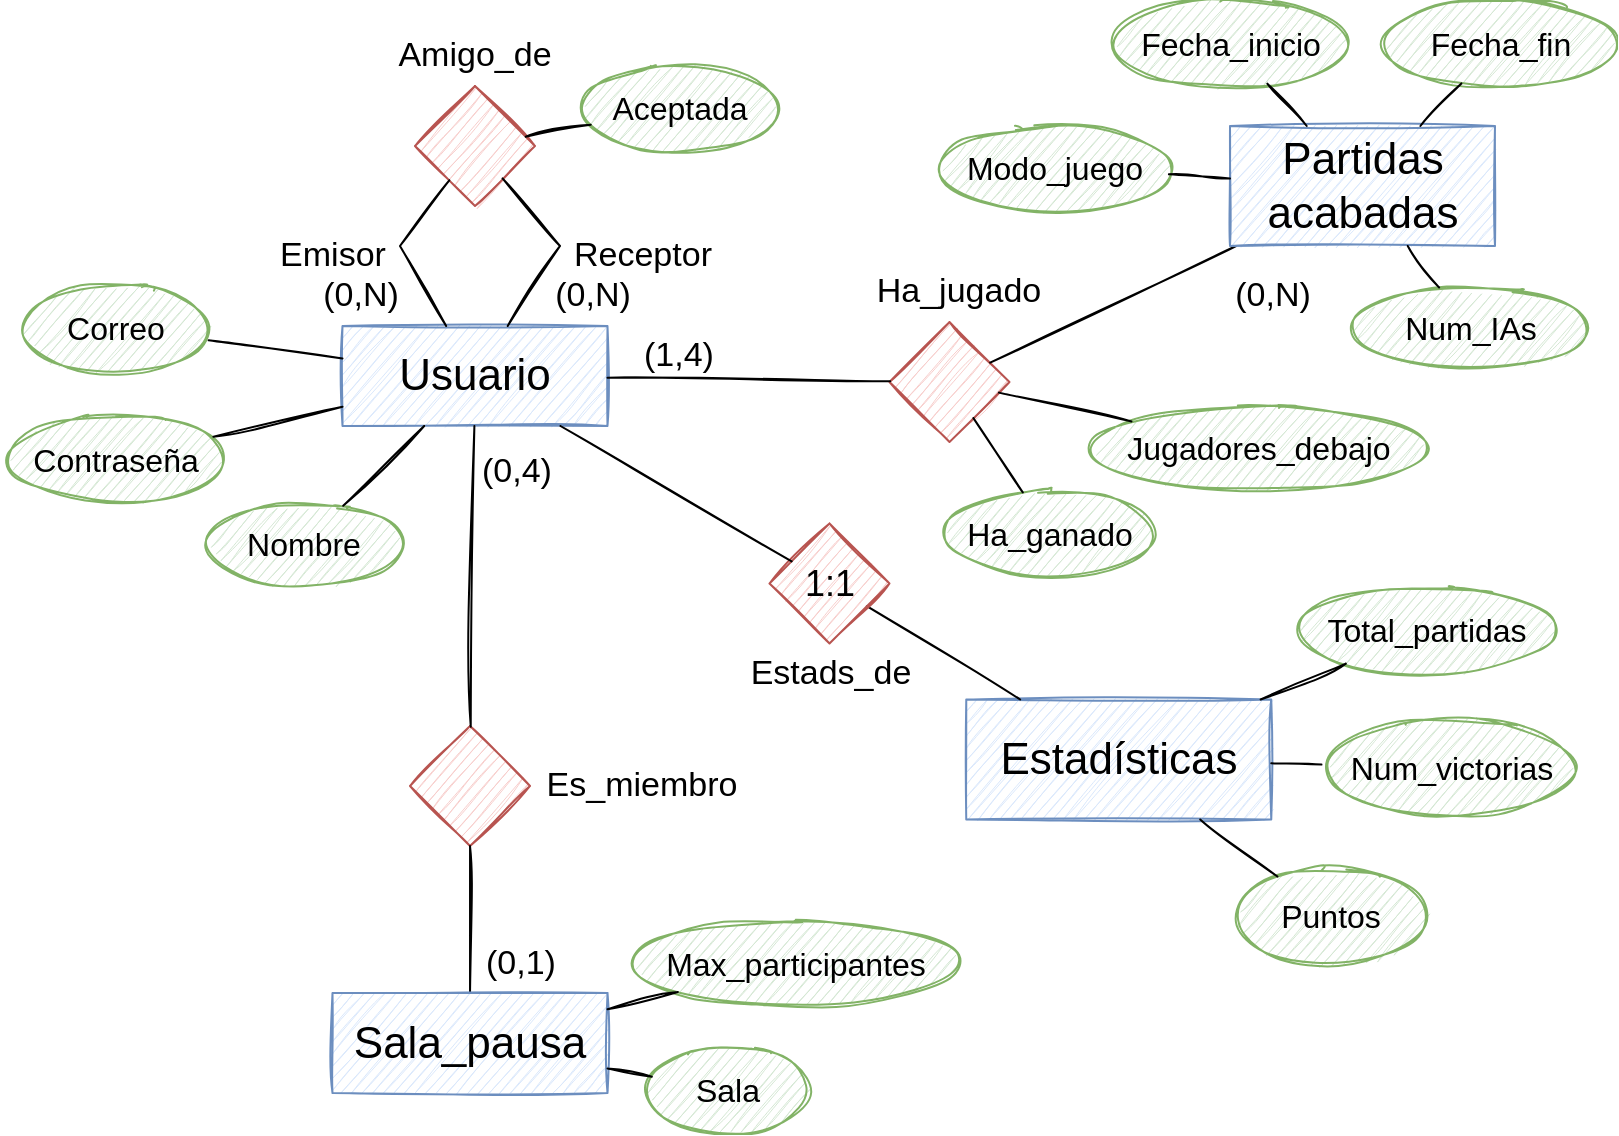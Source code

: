 <mxfile version="16.5.1" type="device" pages="3"><diagram id="R2lEEEUBdFMjLlhIrx00" name="Esquema E/R"><mxGraphModel dx="2802" dy="1965" grid="1" gridSize="10" guides="1" tooltips="1" connect="1" arrows="1" fold="1" page="1" pageScale="1" pageWidth="850" pageHeight="1100" background="none" math="0" shadow="0" extFonts="Permanent Marker^https://fonts.googleapis.com/css?family=Permanent+Marker"><root><mxCell id="0"/><mxCell id="1" parent="0"/><mxCell id="PcrX79Uv9mxXDJFibq5j-2" value="Usuario" style="whiteSpace=wrap;html=1;fontSize=22;fillColor=#dae8fc;strokeColor=#6c8ebf;sketch=1;" parent="1" vertex="1"><mxGeometry x="-1378.75" y="-780" width="132.5" height="50" as="geometry"/></mxCell><mxCell id="PcrX79Uv9mxXDJFibq5j-13" value="Contraseña" style="ellipse;whiteSpace=wrap;html=1;shadow=0;glass=0;fontSize=16;fillColor=#d5e8d4;strokeColor=#82b366;sketch=1;" parent="1" vertex="1"><mxGeometry x="-1548.75" y="-735" width="113.75" height="43" as="geometry"/></mxCell><mxCell id="PcrX79Uv9mxXDJFibq5j-15" style="rounded=0;orthogonalLoop=1;jettySize=auto;html=1;endArrow=none;endFill=0;sketch=1;" parent="1" source="PcrX79Uv9mxXDJFibq5j-13" target="PcrX79Uv9mxXDJFibq5j-2" edge="1"><mxGeometry relative="1" as="geometry"><mxPoint x="-1247.83" y="-732.645" as="sourcePoint"/><mxPoint x="-1295.87" y="-716.062" as="targetPoint"/></mxGeometry></mxCell><mxCell id="PcrX79Uv9mxXDJFibq5j-18" value="" style="rhombus;whiteSpace=wrap;html=1;fontSize=18;fillColor=#f8cecc;strokeColor=#b85450;sketch=1;" parent="1" vertex="1"><mxGeometry x="-1344.99" y="-580" width="60" height="60" as="geometry"/></mxCell><mxCell id="PcrX79Uv9mxXDJFibq5j-19" value="" style="rounded=0;orthogonalLoop=1;jettySize=auto;html=1;endArrow=none;endFill=0;sketch=1;" parent="1" source="PcrX79Uv9mxXDJFibq5j-18" target="PcrX79Uv9mxXDJFibq5j-2" edge="1"><mxGeometry relative="1" as="geometry"><mxPoint x="-1526.885" y="-773.255" as="sourcePoint"/><mxPoint x="-1586.002" y="-941.07" as="targetPoint"/></mxGeometry></mxCell><mxCell id="PcrX79Uv9mxXDJFibq5j-20" value="" style="rounded=0;orthogonalLoop=1;jettySize=auto;html=1;endArrow=none;endFill=0;sketch=1;startArrow=none;startFill=0;startSize=10;endSize=13;" parent="1" source="PcrX79Uv9mxXDJFibq5j-18" target="G5YmVYQxCGlcLifEDG54-26" edge="1"><mxGeometry relative="1" as="geometry"><mxPoint x="-1314.999" y="-500.001" as="sourcePoint"/><mxPoint x="-1323.674" y="-340" as="targetPoint"/></mxGeometry></mxCell><mxCell id="PcrX79Uv9mxXDJFibq5j-21" value="Es_miembro" style="text;html=1;strokeColor=none;fillColor=none;align=center;verticalAlign=middle;whiteSpace=wrap;rounded=0;fontSize=17;" parent="1" vertex="1"><mxGeometry x="-1268.75" y="-565" width="80" height="30" as="geometry"/></mxCell><mxCell id="PcrX79Uv9mxXDJFibq5j-22" value="Correo" style="ellipse;whiteSpace=wrap;html=1;shadow=0;glass=0;fontSize=16;fillColor=#d5e8d4;strokeColor=#82b366;sketch=1;" parent="1" vertex="1"><mxGeometry x="-1540" y="-800" width="96.25" height="42.5" as="geometry"/></mxCell><mxCell id="PcrX79Uv9mxXDJFibq5j-23" style="rounded=0;orthogonalLoop=1;jettySize=auto;html=1;endArrow=none;endFill=0;sketch=1;" parent="1" source="PcrX79Uv9mxXDJFibq5j-22" target="PcrX79Uv9mxXDJFibq5j-2" edge="1"><mxGeometry relative="1" as="geometry"><mxPoint x="-1250.915" y="-791.151" as="sourcePoint"/><mxPoint x="-1276.518" y="-767.5" as="targetPoint"/></mxGeometry></mxCell><mxCell id="PcrX79Uv9mxXDJFibq5j-29" value="" style="rhombus;whiteSpace=wrap;html=1;fontSize=18;fillColor=#f8cecc;strokeColor=#b85450;sketch=1;" parent="1" vertex="1"><mxGeometry x="-1105.25" y="-782" width="60" height="60" as="geometry"/></mxCell><mxCell id="PcrX79Uv9mxXDJFibq5j-30" value="Ha_jugado" style="text;html=1;strokeColor=none;fillColor=none;align=center;verticalAlign=middle;whiteSpace=wrap;rounded=0;fontSize=17;" parent="1" vertex="1"><mxGeometry x="-1112.5" y="-812" width="82.5" height="30" as="geometry"/></mxCell><mxCell id="PcrX79Uv9mxXDJFibq5j-31" value="" style="rounded=0;orthogonalLoop=1;jettySize=auto;html=1;endArrow=none;endFill=0;sketch=1;" parent="1" source="PcrX79Uv9mxXDJFibq5j-29" target="PcrX79Uv9mxXDJFibq5j-2" edge="1"><mxGeometry relative="1" as="geometry"><mxPoint x="-1302.75" y="-623.5" as="sourcePoint"/><mxPoint x="-1303.54" y="-717.5" as="targetPoint"/></mxGeometry></mxCell><mxCell id="PcrX79Uv9mxXDJFibq5j-32" value="" style="rounded=0;orthogonalLoop=1;jettySize=auto;html=1;endArrow=none;endFill=0;sketch=1;startArrow=none;startFill=0;strokeWidth=1;targetPerimeterSpacing=0;sourcePerimeterSpacing=0;endSize=6;startSize=10;" parent="1" source="G5YmVYQxCGlcLifEDG54-3" target="PcrX79Uv9mxXDJFibq5j-29" edge="1"><mxGeometry relative="1" as="geometry"><mxPoint x="-1108.581" y="-713.169" as="sourcePoint"/><mxPoint x="-1237.5" y="-732.544" as="targetPoint"/></mxGeometry></mxCell><mxCell id="G5YmVYQxCGlcLifEDG54-1" value="Nombre" style="ellipse;whiteSpace=wrap;html=1;shadow=0;glass=0;fontSize=16;fillColor=#d5e8d4;strokeColor=#82b366;sketch=1;" parent="1" vertex="1"><mxGeometry x="-1446.25" y="-692" width="96.25" height="42.5" as="geometry"/></mxCell><mxCell id="G5YmVYQxCGlcLifEDG54-2" style="rounded=0;orthogonalLoop=1;jettySize=auto;html=1;endArrow=none;endFill=0;sketch=1;" parent="1" source="G5YmVYQxCGlcLifEDG54-1" target="PcrX79Uv9mxXDJFibq5j-2" edge="1"><mxGeometry relative="1" as="geometry"><mxPoint x="-1325.341" y="-817.697" as="sourcePoint"/><mxPoint x="-1310.333" y="-770" as="targetPoint"/></mxGeometry></mxCell><mxCell id="G5YmVYQxCGlcLifEDG54-3" value="Partidas acabadas" style="whiteSpace=wrap;html=1;fontSize=22;fillColor=#dae8fc;strokeColor=#6c8ebf;sketch=1;" parent="1" vertex="1"><mxGeometry x="-935" y="-880" width="132.5" height="60" as="geometry"/></mxCell><mxCell id="G5YmVYQxCGlcLifEDG54-4" value="" style="rhombus;whiteSpace=wrap;html=1;fontSize=18;fillColor=#f8cecc;strokeColor=#b85450;sketch=1;" parent="1" vertex="1"><mxGeometry x="-1342.5" y="-900" width="60" height="60" as="geometry"/></mxCell><mxCell id="G5YmVYQxCGlcLifEDG54-5" style="rounded=0;orthogonalLoop=1;jettySize=auto;html=1;endArrow=none;endFill=0;sketch=1;" parent="1" source="G5YmVYQxCGlcLifEDG54-4" target="PcrX79Uv9mxXDJFibq5j-2" edge="1"><mxGeometry relative="1" as="geometry"><mxPoint x="-1414.855" y="-792.595" as="sourcePoint"/><mxPoint x="-1361.801" y="-770" as="targetPoint"/><Array as="points"><mxPoint x="-1350" y="-820"/></Array></mxGeometry></mxCell><mxCell id="G5YmVYQxCGlcLifEDG54-6" style="rounded=0;orthogonalLoop=1;jettySize=auto;html=1;endArrow=none;endFill=0;sketch=1;" parent="1" source="G5YmVYQxCGlcLifEDG54-4" target="PcrX79Uv9mxXDJFibq5j-2" edge="1"><mxGeometry relative="1" as="geometry"><mxPoint x="-1314.038" y="-841.538" as="sourcePoint"/><mxPoint x="-1319.545" y="-770" as="targetPoint"/><Array as="points"><mxPoint x="-1270" y="-820"/></Array></mxGeometry></mxCell><mxCell id="G5YmVYQxCGlcLifEDG54-7" value="Amigo_de" style="text;html=1;strokeColor=none;fillColor=none;align=center;verticalAlign=middle;whiteSpace=wrap;rounded=0;fontSize=17;" parent="1" vertex="1"><mxGeometry x="-1353.12" y="-930" width="81.25" height="30" as="geometry"/></mxCell><mxCell id="G5YmVYQxCGlcLifEDG54-8" value="Aceptada" style="ellipse;whiteSpace=wrap;html=1;shadow=0;glass=0;fontSize=16;fillColor=#d5e8d4;strokeColor=#82b366;sketch=1;" parent="1" vertex="1"><mxGeometry x="-1258.25" y="-910" width="96.25" height="42.5" as="geometry"/></mxCell><mxCell id="G5YmVYQxCGlcLifEDG54-11" style="rounded=0;orthogonalLoop=1;jettySize=auto;html=1;endArrow=none;endFill=0;sketch=1;" parent="1" source="G5YmVYQxCGlcLifEDG54-8" target="G5YmVYQxCGlcLifEDG54-4" edge="1"><mxGeometry relative="1" as="geometry"><mxPoint x="-1415.019" y="-792.539" as="sourcePoint"/><mxPoint x="-1361.801" y="-770" as="targetPoint"/></mxGeometry></mxCell><mxCell id="G5YmVYQxCGlcLifEDG54-12" value="(0,N)" style="text;html=1;strokeColor=none;fillColor=none;align=center;verticalAlign=middle;whiteSpace=wrap;rounded=0;fontSize=17;" parent="1" vertex="1"><mxGeometry x="-1410" y="-810" width="81.25" height="30" as="geometry"/></mxCell><mxCell id="G5YmVYQxCGlcLifEDG54-13" value="(0,N)" style="text;html=1;strokeColor=none;fillColor=none;align=center;verticalAlign=middle;whiteSpace=wrap;rounded=0;fontSize=17;" parent="1" vertex="1"><mxGeometry x="-1293.75" y="-810" width="81.25" height="30" as="geometry"/></mxCell><mxCell id="G5YmVYQxCGlcLifEDG54-14" value="Receptor" style="text;html=1;strokeColor=none;fillColor=none;align=center;verticalAlign=middle;whiteSpace=wrap;rounded=0;fontSize=17;" parent="1" vertex="1"><mxGeometry x="-1268.75" y="-830" width="81.25" height="30" as="geometry"/></mxCell><mxCell id="G5YmVYQxCGlcLifEDG54-15" value="Emisor" style="text;html=1;strokeColor=none;fillColor=none;align=center;verticalAlign=middle;whiteSpace=wrap;rounded=0;fontSize=17;" parent="1" vertex="1"><mxGeometry x="-1423.75" y="-830" width="81.25" height="30" as="geometry"/></mxCell><mxCell id="G5YmVYQxCGlcLifEDG54-16" value="Fecha_inicio" style="ellipse;whiteSpace=wrap;html=1;shadow=0;glass=0;fontSize=16;fillColor=#d5e8d4;strokeColor=#82b366;sketch=1;" parent="1" vertex="1"><mxGeometry x="-992.5" y="-942.5" width="115" height="42.5" as="geometry"/></mxCell><mxCell id="G5YmVYQxCGlcLifEDG54-17" value="Fecha_fin" style="ellipse;whiteSpace=wrap;html=1;shadow=0;glass=0;fontSize=16;fillColor=#d5e8d4;strokeColor=#82b366;sketch=1;" parent="1" vertex="1"><mxGeometry x="-857.5" y="-942.5" width="115" height="42.5" as="geometry"/></mxCell><mxCell id="G5YmVYQxCGlcLifEDG54-18" style="rounded=0;orthogonalLoop=1;jettySize=auto;html=1;endArrow=none;endFill=0;sketch=1;" parent="1" source="G5YmVYQxCGlcLifEDG54-3" target="G5YmVYQxCGlcLifEDG54-16" edge="1"><mxGeometry relative="1" as="geometry"><mxPoint x="-1436.249" y="-702.607" as="sourcePoint"/><mxPoint x="-1368.75" y="-724.109" as="targetPoint"/></mxGeometry></mxCell><mxCell id="G5YmVYQxCGlcLifEDG54-19" style="rounded=0;orthogonalLoop=1;jettySize=auto;html=1;endArrow=none;endFill=0;sketch=1;" parent="1" source="G5YmVYQxCGlcLifEDG54-3" target="G5YmVYQxCGlcLifEDG54-17" edge="1"><mxGeometry relative="1" as="geometry"><mxPoint x="-886.65" y="-870.0" as="sourcePoint"/><mxPoint x="-906.321" y="-891.152" as="targetPoint"/></mxGeometry></mxCell><mxCell id="G5YmVYQxCGlcLifEDG54-20" value="(1,4)" style="text;html=1;strokeColor=none;fillColor=none;align=center;verticalAlign=middle;whiteSpace=wrap;rounded=0;fontSize=17;" parent="1" vertex="1"><mxGeometry x="-1250.75" y="-780" width="81.25" height="30" as="geometry"/></mxCell><mxCell id="G5YmVYQxCGlcLifEDG54-21" value="(0,N)" style="text;html=1;strokeColor=none;fillColor=none;align=center;verticalAlign=middle;whiteSpace=wrap;rounded=0;fontSize=17;" parent="1" vertex="1"><mxGeometry x="-953.75" y="-810" width="81.25" height="30" as="geometry"/></mxCell><mxCell id="G5YmVYQxCGlcLifEDG54-22" value="Num_IAs" style="ellipse;whiteSpace=wrap;html=1;shadow=0;glass=0;fontSize=16;fillColor=#d5e8d4;strokeColor=#82b366;sketch=1;" parent="1" vertex="1"><mxGeometry x="-872.5" y="-800" width="115" height="42.5" as="geometry"/></mxCell><mxCell id="G5YmVYQxCGlcLifEDG54-23" style="rounded=0;orthogonalLoop=1;jettySize=auto;html=1;endArrow=none;endFill=0;sketch=1;" parent="1" source="G5YmVYQxCGlcLifEDG54-3" target="G5YmVYQxCGlcLifEDG54-22" edge="1"><mxGeometry relative="1" as="geometry"><mxPoint x="-829.8" y="-870.0" as="sourcePoint"/><mxPoint x="-809.31" y="-891.234" as="targetPoint"/></mxGeometry></mxCell><mxCell id="G5YmVYQxCGlcLifEDG54-24" value="Jugadores_debajo" style="ellipse;whiteSpace=wrap;html=1;shadow=0;glass=0;fontSize=16;fillColor=#d5e8d4;strokeColor=#82b366;sketch=1;" parent="1" vertex="1"><mxGeometry x="-1003.12" y="-740" width="165" height="42.5" as="geometry"/></mxCell><mxCell id="G5YmVYQxCGlcLifEDG54-25" value="" style="rounded=0;orthogonalLoop=1;jettySize=auto;html=1;endArrow=none;endFill=0;sketch=1;" parent="1" source="G5YmVYQxCGlcLifEDG54-24" target="PcrX79Uv9mxXDJFibq5j-29" edge="1"><mxGeometry relative="1" as="geometry"><mxPoint x="-1302.5" y="-596" as="sourcePoint"/><mxPoint x="-1302.5" y="-720" as="targetPoint"/></mxGeometry></mxCell><mxCell id="G5YmVYQxCGlcLifEDG54-26" value="Sala_pausa" style="whiteSpace=wrap;html=1;fontSize=22;fillColor=#dae8fc;strokeColor=#6c8ebf;sketch=1;" parent="1" vertex="1"><mxGeometry x="-1383.75" y="-446.5" width="137.51" height="50" as="geometry"/></mxCell><mxCell id="G5YmVYQxCGlcLifEDG54-28" value="Modo_juego" style="ellipse;whiteSpace=wrap;html=1;shadow=0;glass=0;fontSize=16;fillColor=#d5e8d4;strokeColor=#82b366;sketch=1;" parent="1" vertex="1"><mxGeometry x="-1080" y="-880" width="115" height="42.5" as="geometry"/></mxCell><mxCell id="G5YmVYQxCGlcLifEDG54-29" style="rounded=0;orthogonalLoop=1;jettySize=auto;html=1;endArrow=none;endFill=0;sketch=1;" parent="1" source="G5YmVYQxCGlcLifEDG54-28" target="G5YmVYQxCGlcLifEDG54-3" edge="1"><mxGeometry relative="1" as="geometry"><mxPoint x="-836.101" y="-810.0" as="sourcePoint"/><mxPoint x="-820.414" y="-789.222" as="targetPoint"/></mxGeometry></mxCell><mxCell id="G5YmVYQxCGlcLifEDG54-30" value="Max_participantes" style="ellipse;whiteSpace=wrap;html=1;shadow=0;glass=0;fontSize=16;fillColor=#d5e8d4;strokeColor=#82b366;sketch=1;" parent="1" vertex="1"><mxGeometry x="-1232.5" y="-482.75" width="160" height="42.5" as="geometry"/></mxCell><mxCell id="G5YmVYQxCGlcLifEDG54-31" value="" style="rounded=0;orthogonalLoop=1;jettySize=auto;html=1;endArrow=none;endFill=0;sketch=1;" parent="1" source="G5YmVYQxCGlcLifEDG54-26" target="G5YmVYQxCGlcLifEDG54-30" edge="1"><mxGeometry relative="1" as="geometry"><mxPoint x="-1305" y="-535" as="sourcePoint"/><mxPoint x="-1305" y="-659" as="targetPoint"/></mxGeometry></mxCell><mxCell id="G5YmVYQxCGlcLifEDG54-32" value="Sala" style="ellipse;whiteSpace=wrap;html=1;shadow=0;glass=0;fontSize=16;fillColor=#d5e8d4;strokeColor=#82b366;sketch=1;" parent="1" vertex="1"><mxGeometry x="-1226.25" y="-419" width="80" height="42.5" as="geometry"/></mxCell><mxCell id="G5YmVYQxCGlcLifEDG54-33" value="" style="rounded=0;orthogonalLoop=1;jettySize=auto;html=1;endArrow=none;endFill=0;sketch=1;" parent="1" source="G5YmVYQxCGlcLifEDG54-26" target="G5YmVYQxCGlcLifEDG54-32" edge="1"><mxGeometry relative="1" as="geometry"><mxPoint x="-1254.99" y="-426.356" as="sourcePoint"/><mxPoint x="-1188.174" y="-442.868" as="targetPoint"/></mxGeometry></mxCell><mxCell id="G5YmVYQxCGlcLifEDG54-34" value="(0,4)" style="text;html=1;strokeColor=none;fillColor=none;align=center;verticalAlign=middle;whiteSpace=wrap;rounded=0;fontSize=17;" parent="1" vertex="1"><mxGeometry x="-1332" y="-722" width="81.25" height="30" as="geometry"/></mxCell><mxCell id="G5YmVYQxCGlcLifEDG54-35" value="(0,1)" style="text;html=1;strokeColor=none;fillColor=none;align=center;verticalAlign=middle;whiteSpace=wrap;rounded=0;fontSize=17;" parent="1" vertex="1"><mxGeometry x="-1330" y="-476.5" width="81.25" height="30" as="geometry"/></mxCell><mxCell id="it0OEHKt9xDuze8iecUR-1" value="Estadísticas" style="whiteSpace=wrap;html=1;fontSize=22;fillColor=#dae8fc;strokeColor=#6c8ebf;sketch=1;" parent="1" vertex="1"><mxGeometry x="-1066.87" y="-593.25" width="152.5" height="60" as="geometry"/></mxCell><mxCell id="it0OEHKt9xDuze8iecUR-4" value="Total_partidas" style="ellipse;whiteSpace=wrap;html=1;shadow=0;glass=0;fontSize=16;fillColor=#d5e8d4;strokeColor=#82b366;sketch=1;" parent="1" vertex="1"><mxGeometry x="-904.37" y="-649.5" width="135" height="42.5" as="geometry"/></mxCell><mxCell id="it0OEHKt9xDuze8iecUR-7" value="" style="rounded=0;orthogonalLoop=1;jettySize=auto;html=1;endArrow=none;endFill=0;sketch=1;" parent="1" source="it0OEHKt9xDuze8iecUR-4" target="it0OEHKt9xDuze8iecUR-1" edge="1"><mxGeometry relative="1" as="geometry"><mxPoint x="-1055.495" y="-690.625" as="sourcePoint"/><mxPoint x="-1196.87" y="-692.412" as="targetPoint"/></mxGeometry></mxCell><mxCell id="it0OEHKt9xDuze8iecUR-8" value="Num_victorias" style="ellipse;whiteSpace=wrap;html=1;shadow=0;glass=0;fontSize=16;fillColor=#d5e8d4;strokeColor=#82b366;sketch=1;" parent="1" vertex="1"><mxGeometry x="-889.37" y="-584.75" width="130" height="51" as="geometry"/></mxCell><mxCell id="it0OEHKt9xDuze8iecUR-9" value="" style="rounded=0;orthogonalLoop=1;jettySize=auto;html=1;endArrow=none;endFill=0;sketch=1;" parent="1" source="it0OEHKt9xDuze8iecUR-8" target="it0OEHKt9xDuze8iecUR-1" edge="1"><mxGeometry relative="1" as="geometry"><mxPoint x="-867.56" y="-584.437" as="sourcePoint"/><mxPoint x="-904.37" y="-575.89" as="targetPoint"/></mxGeometry></mxCell><mxCell id="it0OEHKt9xDuze8iecUR-10" value="Puntos" style="ellipse;whiteSpace=wrap;html=1;shadow=0;glass=0;fontSize=16;fillColor=#d5e8d4;strokeColor=#82b366;sketch=1;" parent="1" vertex="1"><mxGeometry x="-930.62" y="-509.25" width="92.5" height="48.5" as="geometry"/></mxCell><mxCell id="it0OEHKt9xDuze8iecUR-11" value="" style="rounded=0;orthogonalLoop=1;jettySize=auto;html=1;endArrow=none;endFill=0;sketch=1;" parent="1" source="it0OEHKt9xDuze8iecUR-10" target="it0OEHKt9xDuze8iecUR-1" edge="1"><mxGeometry relative="1" as="geometry"><mxPoint x="-867.56" y="-584.437" as="sourcePoint"/><mxPoint x="-904.37" y="-575.89" as="targetPoint"/></mxGeometry></mxCell><mxCell id="it0OEHKt9xDuze8iecUR-12" value="" style="rounded=0;orthogonalLoop=1;jettySize=auto;html=1;endArrow=none;endFill=0;sketch=1;" parent="1" source="it0OEHKt9xDuze8iecUR-1" target="it0OEHKt9xDuze8iecUR-13" edge="1"><mxGeometry relative="1" as="geometry"><mxPoint x="-1094.875" y="-742.375" as="sourcePoint"/><mxPoint x="-1110" y="-680" as="targetPoint"/></mxGeometry></mxCell><mxCell id="it0OEHKt9xDuze8iecUR-13" value="1:1" style="rhombus;whiteSpace=wrap;html=1;fontSize=18;fillColor=#f8cecc;strokeColor=#b85450;sketch=1;" parent="1" vertex="1"><mxGeometry x="-1165.25" y="-681.25" width="60" height="60" as="geometry"/></mxCell><mxCell id="it0OEHKt9xDuze8iecUR-14" value="" style="rounded=0;orthogonalLoop=1;jettySize=auto;html=1;endArrow=none;endFill=0;sketch=1;" parent="1" source="it0OEHKt9xDuze8iecUR-13" target="PcrX79Uv9mxXDJFibq5j-2" edge="1"><mxGeometry relative="1" as="geometry"><mxPoint x="-1025" y="-619.516" as="sourcePoint"/><mxPoint x="-1082.122" y="-641.628" as="targetPoint"/></mxGeometry></mxCell><mxCell id="it0OEHKt9xDuze8iecUR-15" value="Estads_de" style="text;html=1;strokeColor=none;fillColor=none;align=center;verticalAlign=middle;whiteSpace=wrap;rounded=0;fontSize=17;" parent="1" vertex="1"><mxGeometry x="-1176.5" y="-621.25" width="82.5" height="30" as="geometry"/></mxCell><mxCell id="YQPlUjfz-SxZimcWfyGC-1" value="Ha_ganado" style="ellipse;whiteSpace=wrap;html=1;shadow=0;glass=0;fontSize=16;fillColor=#d5e8d4;strokeColor=#82b366;sketch=1;" parent="1" vertex="1"><mxGeometry x="-1080" y="-697.5" width="110" height="42.5" as="geometry"/></mxCell><mxCell id="YQPlUjfz-SxZimcWfyGC-2" value="" style="rounded=0;orthogonalLoop=1;jettySize=auto;html=1;endArrow=none;endFill=0;sketch=1;" parent="1" source="YQPlUjfz-SxZimcWfyGC-1" target="PcrX79Uv9mxXDJFibq5j-29" edge="1"><mxGeometry relative="1" as="geometry"><mxPoint x="-1007.163" y="-728.947" as="sourcePoint"/><mxPoint x="-1040.535" y="-736.715" as="targetPoint"/></mxGeometry></mxCell></root></mxGraphModel></diagram><diagram id="3LlRYMJCVoIEvW4PPxuh" name="Modelo relacional"><mxGraphModel dx="2756" dy="865" grid="1" gridSize="10" guides="0" tooltips="1" connect="1" arrows="1" fold="1" page="1" pageScale="1" pageWidth="827" pageHeight="1169" math="0" shadow="0"><root><mxCell id="L-5UH9cY-M5LBF8JB47T-0"/><mxCell id="L-5UH9cY-M5LBF8JB47T-1" parent="L-5UH9cY-M5LBF8JB47T-0"/><mxCell id="6rrD0laVCh6_8e9h2OQB-0" value="usuarios" style="shape=table;startSize=30;container=1;collapsible=1;childLayout=tableLayout;fixedRows=1;rowLines=0;fontStyle=1;align=center;resizeLast=1;fillColor=#dae8fc;strokeColor=#6c8ebf;sketch=1;" parent="L-5UH9cY-M5LBF8JB47T-1" vertex="1"><mxGeometry x="-1540" y="80" width="150" height="240" as="geometry"><mxRectangle x="270" y="120" width="100" height="30" as="alternateBounds"/></mxGeometry></mxCell><mxCell id="6rrD0laVCh6_8e9h2OQB-1" style="edgeStyle=orthogonalEdgeStyle;rounded=0;orthogonalLoop=1;jettySize=auto;html=1;entryX=0;entryY=0.5;entryDx=0;entryDy=0;" parent="6rrD0laVCh6_8e9h2OQB-0" source="6rrD0laVCh6_8e9h2OQB-5" edge="1"><mxGeometry relative="1" as="geometry"><Array as="points"><mxPoint x="-20" y="50"/><mxPoint x="-20" y="195"/></Array></mxGeometry></mxCell><mxCell id="6rrD0laVCh6_8e9h2OQB-2" style="shape=partialRectangle;collapsible=0;dropTarget=0;pointerEvents=0;fillColor=none;top=0;left=0;bottom=1;right=0;points=[[0,0.5],[1,0.5]];portConstraint=eastwest;strokeColor=none;" parent="6rrD0laVCh6_8e9h2OQB-0" vertex="1"><mxGeometry y="30" width="150" height="30" as="geometry"/></mxCell><mxCell id="6rrD0laVCh6_8e9h2OQB-3" value="PK" style="shape=partialRectangle;connectable=0;fillColor=none;top=0;left=0;bottom=0;right=0;fontStyle=1;overflow=hidden;" parent="6rrD0laVCh6_8e9h2OQB-2" vertex="1"><mxGeometry width="40" height="30" as="geometry"><mxRectangle width="40" height="30" as="alternateBounds"/></mxGeometry></mxCell><mxCell id="6rrD0laVCh6_8e9h2OQB-4" value="id" style="shape=partialRectangle;connectable=0;top=0;left=0;bottom=0;right=0;align=left;spacingLeft=6;fontStyle=5;overflow=hidden;fillColor=none;" parent="6rrD0laVCh6_8e9h2OQB-2" vertex="1"><mxGeometry x="40" width="110" height="30" as="geometry"><mxRectangle width="110" height="30" as="alternateBounds"/></mxGeometry></mxCell><mxCell id="6rrD0laVCh6_8e9h2OQB-14" style="shape=partialRectangle;collapsible=0;dropTarget=0;pointerEvents=0;fillColor=none;top=0;left=0;bottom=1;right=0;points=[[0,0.5],[1,0.5]];portConstraint=eastwest;strokeColor=none;" parent="6rrD0laVCh6_8e9h2OQB-0" vertex="1"><mxGeometry y="60" width="150" height="30" as="geometry"/></mxCell><mxCell id="6rrD0laVCh6_8e9h2OQB-15" value="" style="shape=partialRectangle;connectable=0;fillColor=none;top=0;left=0;bottom=0;right=0;fontStyle=0;overflow=hidden;" parent="6rrD0laVCh6_8e9h2OQB-14" vertex="1"><mxGeometry width="40" height="30" as="geometry"><mxRectangle width="40" height="30" as="alternateBounds"/></mxGeometry></mxCell><mxCell id="6rrD0laVCh6_8e9h2OQB-16" value="nombre" style="shape=partialRectangle;connectable=0;fillColor=none;top=0;left=0;bottom=0;right=0;align=left;spacingLeft=6;fontStyle=0;overflow=hidden;" parent="6rrD0laVCh6_8e9h2OQB-14" vertex="1"><mxGeometry x="40" width="110" height="30" as="geometry"><mxRectangle width="110" height="30" as="alternateBounds"/></mxGeometry></mxCell><mxCell id="6rrD0laVCh6_8e9h2OQB-5" value="" style="shape=partialRectangle;collapsible=0;dropTarget=0;pointerEvents=0;fillColor=none;top=0;left=0;bottom=1;right=0;points=[[0,0.5],[1,0.5]];portConstraint=eastwest;strokeColor=none;" parent="6rrD0laVCh6_8e9h2OQB-0" vertex="1"><mxGeometry y="90" width="150" height="30" as="geometry"/></mxCell><mxCell id="6rrD0laVCh6_8e9h2OQB-6" value="" style="shape=partialRectangle;connectable=0;fillColor=none;top=0;left=0;bottom=0;right=0;fontStyle=0;overflow=hidden;" parent="6rrD0laVCh6_8e9h2OQB-5" vertex="1"><mxGeometry width="40" height="30" as="geometry"><mxRectangle width="40" height="30" as="alternateBounds"/></mxGeometry></mxCell><mxCell id="6rrD0laVCh6_8e9h2OQB-7" value="correo" style="shape=partialRectangle;connectable=0;fillColor=none;top=0;left=0;bottom=0;right=0;align=left;spacingLeft=6;fontStyle=0;overflow=hidden;" parent="6rrD0laVCh6_8e9h2OQB-5" vertex="1"><mxGeometry x="40" width="110" height="30" as="geometry"><mxRectangle width="110" height="30" as="alternateBounds"/></mxGeometry></mxCell><mxCell id="6rrD0laVCh6_8e9h2OQB-8" style="shape=partialRectangle;collapsible=0;dropTarget=0;pointerEvents=0;fillColor=none;top=0;left=0;bottom=1;right=0;points=[[0,0.5],[1,0.5]];portConstraint=eastwest;strokeColor=none;" parent="6rrD0laVCh6_8e9h2OQB-0" vertex="1"><mxGeometry y="120" width="150" height="30" as="geometry"/></mxCell><mxCell id="6rrD0laVCh6_8e9h2OQB-9" value="" style="shape=partialRectangle;connectable=0;fillColor=none;top=0;left=0;bottom=0;right=0;fontStyle=0;overflow=hidden;" parent="6rrD0laVCh6_8e9h2OQB-8" vertex="1"><mxGeometry width="40" height="30" as="geometry"><mxRectangle width="40" height="30" as="alternateBounds"/></mxGeometry></mxCell><mxCell id="6rrD0laVCh6_8e9h2OQB-10" value="contrasenna" style="shape=partialRectangle;connectable=0;fillColor=none;top=0;left=0;bottom=0;right=0;align=left;spacingLeft=6;fontStyle=0;overflow=hidden;" parent="6rrD0laVCh6_8e9h2OQB-8" vertex="1"><mxGeometry x="40" width="110" height="30" as="geometry"><mxRectangle width="110" height="30" as="alternateBounds"/></mxGeometry></mxCell><mxCell id="5VEYiaObArWnQpjkFE-m-3" style="shape=partialRectangle;collapsible=0;dropTarget=0;pointerEvents=0;fillColor=none;top=0;left=0;bottom=1;right=0;points=[[0,0.5],[1,0.5]];portConstraint=eastwest;strokeColor=none;" parent="6rrD0laVCh6_8e9h2OQB-0" vertex="1"><mxGeometry y="150" width="150" height="30" as="geometry"/></mxCell><mxCell id="5VEYiaObArWnQpjkFE-m-4" style="shape=partialRectangle;connectable=0;fillColor=none;top=0;left=0;bottom=0;right=0;fontStyle=0;overflow=hidden;" parent="5VEYiaObArWnQpjkFE-m-3" vertex="1"><mxGeometry width="40" height="30" as="geometry"><mxRectangle width="40" height="30" as="alternateBounds"/></mxGeometry></mxCell><mxCell id="5VEYiaObArWnQpjkFE-m-5" value="puntos" style="shape=partialRectangle;connectable=0;fillColor=none;top=0;left=0;bottom=0;right=0;align=left;spacingLeft=6;fontStyle=0;overflow=hidden;" parent="5VEYiaObArWnQpjkFE-m-3" vertex="1"><mxGeometry x="40" width="110" height="30" as="geometry"><mxRectangle width="110" height="30" as="alternateBounds"/></mxGeometry></mxCell><mxCell id="5VEYiaObArWnQpjkFE-m-9" style="shape=partialRectangle;collapsible=0;dropTarget=0;pointerEvents=0;fillColor=none;top=0;left=0;bottom=1;right=0;points=[[0,0.5],[1,0.5]];portConstraint=eastwest;strokeColor=none;" parent="6rrD0laVCh6_8e9h2OQB-0" vertex="1"><mxGeometry y="180" width="150" height="30" as="geometry"/></mxCell><mxCell id="5VEYiaObArWnQpjkFE-m-10" style="shape=partialRectangle;connectable=0;fillColor=none;top=0;left=0;bottom=0;right=0;fontStyle=0;overflow=hidden;" parent="5VEYiaObArWnQpjkFE-m-9" vertex="1"><mxGeometry width="40" height="30" as="geometry"><mxRectangle width="40" height="30" as="alternateBounds"/></mxGeometry></mxCell><mxCell id="5VEYiaObArWnQpjkFE-m-11" value="total_partidas" style="shape=partialRectangle;connectable=0;fillColor=none;top=0;left=0;bottom=0;right=0;align=left;spacingLeft=6;fontStyle=0;overflow=hidden;" parent="5VEYiaObArWnQpjkFE-m-9" vertex="1"><mxGeometry x="40" width="110" height="30" as="geometry"><mxRectangle width="110" height="30" as="alternateBounds"/></mxGeometry></mxCell><mxCell id="5VEYiaObArWnQpjkFE-m-6" style="shape=partialRectangle;collapsible=0;dropTarget=0;pointerEvents=0;fillColor=none;top=0;left=0;bottom=1;right=0;points=[[0,0.5],[1,0.5]];portConstraint=eastwest;strokeColor=none;" parent="6rrD0laVCh6_8e9h2OQB-0" vertex="1"><mxGeometry y="210" width="150" height="30" as="geometry"/></mxCell><mxCell id="5VEYiaObArWnQpjkFE-m-7" style="shape=partialRectangle;connectable=0;fillColor=none;top=0;left=0;bottom=0;right=0;fontStyle=0;overflow=hidden;" parent="5VEYiaObArWnQpjkFE-m-6" vertex="1"><mxGeometry width="40" height="30" as="geometry"><mxRectangle width="40" height="30" as="alternateBounds"/></mxGeometry></mxCell><mxCell id="5VEYiaObArWnQpjkFE-m-8" value="num_victorias" style="shape=partialRectangle;connectable=0;fillColor=none;top=0;left=0;bottom=0;right=0;align=left;spacingLeft=6;fontStyle=0;overflow=hidden;" parent="5VEYiaObArWnQpjkFE-m-6" vertex="1"><mxGeometry x="40" width="110" height="30" as="geometry"><mxRectangle width="110" height="30" as="alternateBounds"/></mxGeometry></mxCell><mxCell id="6EC71MEhMZg6FSY4v1KY-23" style="edgeStyle=orthogonalEdgeStyle;rounded=0;orthogonalLoop=1;jettySize=auto;html=1;endArrow=classic;endFill=1;endSize=13;strokeWidth=1;sketch=1;fillColor=#d5e8d4;strokeColor=#82b366;exitX=1;exitY=0.5;exitDx=0;exitDy=0;entryX=0;entryY=0.5;entryDx=0;entryDy=0;" parent="L-5UH9cY-M5LBF8JB47T-1" source="6rrD0laVCh6_8e9h2OQB-2" target="ws93uUJ_l1X53IlbriD4-37" edge="1"><mxGeometry relative="1" as="geometry"><Array as="points"><mxPoint x="-1330" y="125"/><mxPoint x="-1330" y="125"/></Array><mxPoint x="-1310" y="125" as="targetPoint"/><mxPoint x="-1580.0" y="120" as="sourcePoint"/></mxGeometry></mxCell><mxCell id="ws93uUJ_l1X53IlbriD4-0" value="partidas_acabadas" style="shape=table;startSize=30;container=1;collapsible=1;childLayout=tableLayout;fixedRows=1;rowLines=0;fontStyle=1;align=center;resizeLast=1;fillColor=#dae8fc;strokeColor=#6c8ebf;sketch=1;" parent="L-5UH9cY-M5LBF8JB47T-1" vertex="1"><mxGeometry x="-1130" y="80" width="140" height="180" as="geometry"><mxRectangle x="270" y="120" width="100" height="30" as="alternateBounds"/></mxGeometry></mxCell><mxCell id="ws93uUJ_l1X53IlbriD4-1" style="edgeStyle=orthogonalEdgeStyle;rounded=0;orthogonalLoop=1;jettySize=auto;html=1;entryX=0;entryY=0.5;entryDx=0;entryDy=0;" parent="ws93uUJ_l1X53IlbriD4-0" source="ws93uUJ_l1X53IlbriD4-8" edge="1"><mxGeometry relative="1" as="geometry"><Array as="points"><mxPoint x="-20" y="50"/><mxPoint x="-20" y="195"/></Array></mxGeometry></mxCell><mxCell id="ws93uUJ_l1X53IlbriD4-2" style="shape=partialRectangle;collapsible=0;dropTarget=0;pointerEvents=0;fillColor=none;top=0;left=0;bottom=1;right=0;points=[[0,0.5],[1,0.5]];portConstraint=eastwest;strokeColor=none;" parent="ws93uUJ_l1X53IlbriD4-0" vertex="1"><mxGeometry y="30" width="140" height="30" as="geometry"/></mxCell><mxCell id="ws93uUJ_l1X53IlbriD4-3" value="PK" style="shape=partialRectangle;connectable=0;fillColor=none;top=0;left=0;bottom=0;right=0;fontStyle=1;overflow=hidden;" parent="ws93uUJ_l1X53IlbriD4-2" vertex="1"><mxGeometry width="40" height="30" as="geometry"><mxRectangle width="40" height="30" as="alternateBounds"/></mxGeometry></mxCell><mxCell id="ws93uUJ_l1X53IlbriD4-4" value="id" style="shape=partialRectangle;connectable=0;fillColor=none;top=0;left=0;bottom=0;right=0;align=left;spacingLeft=6;fontStyle=5;overflow=hidden;" parent="ws93uUJ_l1X53IlbriD4-2" vertex="1"><mxGeometry x="40" width="100" height="30" as="geometry"><mxRectangle width="100" height="30" as="alternateBounds"/></mxGeometry></mxCell><mxCell id="ws93uUJ_l1X53IlbriD4-5" style="shape=partialRectangle;collapsible=0;dropTarget=0;pointerEvents=0;fillColor=none;top=0;left=0;bottom=1;right=0;points=[[0,0.5],[1,0.5]];portConstraint=eastwest;strokeColor=none;" parent="ws93uUJ_l1X53IlbriD4-0" vertex="1"><mxGeometry y="60" width="140" height="30" as="geometry"/></mxCell><mxCell id="ws93uUJ_l1X53IlbriD4-6" style="shape=partialRectangle;connectable=0;fillColor=none;top=0;left=0;bottom=0;right=0;fontStyle=1;overflow=hidden;" parent="ws93uUJ_l1X53IlbriD4-5" vertex="1"><mxGeometry width="40" height="30" as="geometry"><mxRectangle width="40" height="30" as="alternateBounds"/></mxGeometry></mxCell><mxCell id="ws93uUJ_l1X53IlbriD4-7" value="fecha_inicio" style="shape=partialRectangle;connectable=0;fillColor=none;top=0;left=0;bottom=0;right=0;align=left;spacingLeft=6;fontStyle=0;overflow=hidden;" parent="ws93uUJ_l1X53IlbriD4-5" vertex="1"><mxGeometry x="40" width="100" height="30" as="geometry"><mxRectangle width="100" height="30" as="alternateBounds"/></mxGeometry></mxCell><mxCell id="ws93uUJ_l1X53IlbriD4-8" value="" style="shape=partialRectangle;collapsible=0;dropTarget=0;pointerEvents=0;fillColor=none;top=0;left=0;bottom=1;right=0;points=[[0,0.5],[1,0.5]];portConstraint=eastwest;strokeColor=none;" parent="ws93uUJ_l1X53IlbriD4-0" vertex="1"><mxGeometry y="90" width="140" height="30" as="geometry"/></mxCell><mxCell id="ws93uUJ_l1X53IlbriD4-9" value="" style="shape=partialRectangle;connectable=0;fillColor=none;top=0;left=0;bottom=0;right=0;fontStyle=0;overflow=hidden;" parent="ws93uUJ_l1X53IlbriD4-8" vertex="1"><mxGeometry width="40" height="30" as="geometry"><mxRectangle width="40" height="30" as="alternateBounds"/></mxGeometry></mxCell><mxCell id="ws93uUJ_l1X53IlbriD4-10" value="fecha_fin" style="shape=partialRectangle;connectable=0;fillColor=none;top=0;left=0;bottom=0;right=0;align=left;spacingLeft=6;fontStyle=0;overflow=hidden;" parent="ws93uUJ_l1X53IlbriD4-8" vertex="1"><mxGeometry x="40" width="100" height="30" as="geometry"><mxRectangle width="100" height="30" as="alternateBounds"/></mxGeometry></mxCell><mxCell id="ws93uUJ_l1X53IlbriD4-11" style="shape=partialRectangle;collapsible=0;dropTarget=0;pointerEvents=0;fillColor=none;top=0;left=0;bottom=1;right=0;points=[[0,0.5],[1,0.5]];portConstraint=eastwest;strokeColor=none;" parent="ws93uUJ_l1X53IlbriD4-0" vertex="1"><mxGeometry y="120" width="140" height="30" as="geometry"/></mxCell><mxCell id="ws93uUJ_l1X53IlbriD4-12" value="" style="shape=partialRectangle;connectable=0;fillColor=none;top=0;left=0;bottom=0;right=0;fontStyle=0;overflow=hidden;" parent="ws93uUJ_l1X53IlbriD4-11" vertex="1"><mxGeometry width="40" height="30" as="geometry"><mxRectangle width="40" height="30" as="alternateBounds"/></mxGeometry></mxCell><mxCell id="ws93uUJ_l1X53IlbriD4-13" value="num_ias" style="shape=partialRectangle;connectable=0;fillColor=none;top=0;left=0;bottom=0;right=0;align=left;spacingLeft=6;fontStyle=0;overflow=hidden;" parent="ws93uUJ_l1X53IlbriD4-11" vertex="1"><mxGeometry x="40" width="100" height="30" as="geometry"><mxRectangle width="100" height="30" as="alternateBounds"/></mxGeometry></mxCell><mxCell id="5VEYiaObArWnQpjkFE-m-0" style="shape=partialRectangle;collapsible=0;dropTarget=0;pointerEvents=0;fillColor=none;top=0;left=0;bottom=1;right=0;points=[[0,0.5],[1,0.5]];portConstraint=eastwest;strokeColor=none;" parent="ws93uUJ_l1X53IlbriD4-0" vertex="1"><mxGeometry y="150" width="140" height="30" as="geometry"/></mxCell><mxCell id="5VEYiaObArWnQpjkFE-m-1" style="shape=partialRectangle;connectable=0;fillColor=none;top=0;left=0;bottom=0;right=0;fontStyle=0;overflow=hidden;" parent="5VEYiaObArWnQpjkFE-m-0" vertex="1"><mxGeometry width="40" height="30" as="geometry"><mxRectangle width="40" height="30" as="alternateBounds"/></mxGeometry></mxCell><mxCell id="5VEYiaObArWnQpjkFE-m-2" value="modo_juego" style="shape=partialRectangle;connectable=0;fillColor=none;top=0;left=0;bottom=0;right=0;align=left;spacingLeft=6;fontStyle=0;overflow=hidden;" parent="5VEYiaObArWnQpjkFE-m-0" vertex="1"><mxGeometry x="40" width="100" height="30" as="geometry"><mxRectangle width="100" height="30" as="alternateBounds"/></mxGeometry></mxCell><mxCell id="ws93uUJ_l1X53IlbriD4-24" value="es_miembro" style="shape=table;startSize=30;container=1;collapsible=1;childLayout=tableLayout;fixedRows=1;rowLines=0;fontStyle=1;align=center;resizeLast=1;fillColor=#dae8fc;strokeColor=#6c8ebf;sketch=1;" parent="L-5UH9cY-M5LBF8JB47T-1" vertex="1"><mxGeometry x="-1320" y="280" width="140" height="90" as="geometry"><mxRectangle x="270" y="120" width="100" height="30" as="alternateBounds"/></mxGeometry></mxCell><mxCell id="ws93uUJ_l1X53IlbriD4-25" style="edgeStyle=orthogonalEdgeStyle;rounded=0;orthogonalLoop=1;jettySize=auto;html=1;entryX=0;entryY=0.5;entryDx=0;entryDy=0;" parent="ws93uUJ_l1X53IlbriD4-24" edge="1"><mxGeometry relative="1" as="geometry"><Array as="points"><mxPoint x="-20" y="50"/><mxPoint x="-20" y="195"/></Array></mxGeometry></mxCell><mxCell id="ws93uUJ_l1X53IlbriD4-26" style="shape=partialRectangle;collapsible=0;dropTarget=0;pointerEvents=0;fillColor=none;top=0;left=0;bottom=1;right=0;points=[[0,0.5],[1,0.5]];portConstraint=eastwest;strokeColor=none;" parent="ws93uUJ_l1X53IlbriD4-24" vertex="1"><mxGeometry y="30" width="140" height="30" as="geometry"/></mxCell><mxCell id="ws93uUJ_l1X53IlbriD4-27" value="PK,FK" style="shape=partialRectangle;connectable=0;fillColor=none;top=0;left=0;bottom=0;right=0;fontStyle=1;overflow=hidden;" parent="ws93uUJ_l1X53IlbriD4-26" vertex="1"><mxGeometry width="50" height="30" as="geometry"><mxRectangle width="50" height="30" as="alternateBounds"/></mxGeometry></mxCell><mxCell id="ws93uUJ_l1X53IlbriD4-28" value="usuario" style="shape=partialRectangle;connectable=0;fillColor=none;top=0;left=0;bottom=0;right=0;align=left;spacingLeft=6;fontStyle=5;overflow=hidden;" parent="ws93uUJ_l1X53IlbriD4-26" vertex="1"><mxGeometry x="50" width="90" height="30" as="geometry"><mxRectangle width="90" height="30" as="alternateBounds"/></mxGeometry></mxCell><mxCell id="ws93uUJ_l1X53IlbriD4-29" style="shape=partialRectangle;collapsible=0;dropTarget=0;pointerEvents=0;fillColor=none;top=0;left=0;bottom=1;right=0;points=[[0,0.5],[1,0.5]];portConstraint=eastwest;strokeColor=none;" parent="ws93uUJ_l1X53IlbriD4-24" vertex="1"><mxGeometry y="60" width="140" height="30" as="geometry"/></mxCell><mxCell id="ws93uUJ_l1X53IlbriD4-30" value="PK,FK" style="shape=partialRectangle;connectable=0;fillColor=none;top=0;left=0;bottom=0;right=0;fontStyle=1;overflow=hidden;" parent="ws93uUJ_l1X53IlbriD4-29" vertex="1"><mxGeometry width="50" height="30" as="geometry"><mxRectangle width="50" height="30" as="alternateBounds"/></mxGeometry></mxCell><mxCell id="ws93uUJ_l1X53IlbriD4-31" value="sala" style="shape=partialRectangle;connectable=0;fillColor=none;top=0;left=0;bottom=0;right=0;align=left;spacingLeft=6;fontStyle=5;overflow=hidden;" parent="ws93uUJ_l1X53IlbriD4-29" vertex="1"><mxGeometry x="50" width="90" height="30" as="geometry"><mxRectangle width="90" height="30" as="alternateBounds"/></mxGeometry></mxCell><mxCell id="ws93uUJ_l1X53IlbriD4-35" value="ha_jugado" style="shape=table;startSize=30;container=1;collapsible=1;childLayout=tableLayout;fixedRows=1;rowLines=0;fontStyle=1;align=center;resizeLast=1;fillColor=#dae8fc;strokeColor=#6c8ebf;sketch=1;" parent="L-5UH9cY-M5LBF8JB47T-1" vertex="1"><mxGeometry x="-1320" y="80" width="140" height="150" as="geometry"><mxRectangle x="270" y="120" width="100" height="30" as="alternateBounds"/></mxGeometry></mxCell><mxCell id="ws93uUJ_l1X53IlbriD4-36" style="edgeStyle=orthogonalEdgeStyle;rounded=0;orthogonalLoop=1;jettySize=auto;html=1;entryX=0;entryY=0.5;entryDx=0;entryDy=0;" parent="ws93uUJ_l1X53IlbriD4-35" source="ws93uUJ_l1X53IlbriD4-43" edge="1"><mxGeometry relative="1" as="geometry"><Array as="points"><mxPoint x="-20" y="50"/><mxPoint x="-20" y="195"/></Array></mxGeometry></mxCell><mxCell id="ws93uUJ_l1X53IlbriD4-37" style="shape=partialRectangle;collapsible=0;dropTarget=0;pointerEvents=0;fillColor=none;top=0;left=0;bottom=1;right=0;points=[[0,0.5],[1,0.5]];portConstraint=eastwest;strokeColor=none;" parent="ws93uUJ_l1X53IlbriD4-35" vertex="1"><mxGeometry y="30" width="140" height="30" as="geometry"/></mxCell><mxCell id="ws93uUJ_l1X53IlbriD4-38" value="PK,FK" style="shape=partialRectangle;connectable=0;fillColor=none;top=0;left=0;bottom=0;right=0;fontStyle=1;overflow=hidden;" parent="ws93uUJ_l1X53IlbriD4-37" vertex="1"><mxGeometry width="50" height="30" as="geometry"><mxRectangle width="50" height="30" as="alternateBounds"/></mxGeometry></mxCell><mxCell id="ws93uUJ_l1X53IlbriD4-39" value="usuario" style="shape=partialRectangle;connectable=0;fillColor=none;top=0;left=0;bottom=0;right=0;align=left;spacingLeft=6;fontStyle=5;overflow=hidden;" parent="ws93uUJ_l1X53IlbriD4-37" vertex="1"><mxGeometry x="50" width="90" height="30" as="geometry"><mxRectangle width="90" height="30" as="alternateBounds"/></mxGeometry></mxCell><mxCell id="ws93uUJ_l1X53IlbriD4-40" style="shape=partialRectangle;collapsible=0;dropTarget=0;pointerEvents=0;fillColor=none;top=0;left=0;bottom=1;right=0;points=[[0,0.5],[1,0.5]];portConstraint=eastwest;strokeColor=none;" parent="ws93uUJ_l1X53IlbriD4-35" vertex="1"><mxGeometry y="60" width="140" height="30" as="geometry"/></mxCell><mxCell id="ws93uUJ_l1X53IlbriD4-41" value="PK,FK" style="shape=partialRectangle;connectable=0;fillColor=none;top=0;left=0;bottom=0;right=0;fontStyle=1;overflow=hidden;" parent="ws93uUJ_l1X53IlbriD4-40" vertex="1"><mxGeometry width="50" height="30" as="geometry"><mxRectangle width="50" height="30" as="alternateBounds"/></mxGeometry></mxCell><mxCell id="ws93uUJ_l1X53IlbriD4-42" value="partida" style="shape=partialRectangle;connectable=0;fillColor=none;top=0;left=0;bottom=0;right=0;align=left;spacingLeft=6;fontStyle=5;overflow=hidden;" parent="ws93uUJ_l1X53IlbriD4-40" vertex="1"><mxGeometry x="50" width="90" height="30" as="geometry"><mxRectangle width="90" height="30" as="alternateBounds"/></mxGeometry></mxCell><mxCell id="ws93uUJ_l1X53IlbriD4-43" value="" style="shape=partialRectangle;collapsible=0;dropTarget=0;pointerEvents=0;fillColor=none;top=0;left=0;bottom=1;right=0;points=[[0,0.5],[1,0.5]];portConstraint=eastwest;strokeColor=none;" parent="ws93uUJ_l1X53IlbriD4-35" vertex="1"><mxGeometry y="90" width="140" height="30" as="geometry"/></mxCell><mxCell id="ws93uUJ_l1X53IlbriD4-44" value="" style="shape=partialRectangle;connectable=0;fillColor=none;top=0;left=0;bottom=0;right=0;fontStyle=0;overflow=hidden;" parent="ws93uUJ_l1X53IlbriD4-43" vertex="1"><mxGeometry width="50" height="30" as="geometry"><mxRectangle width="50" height="30" as="alternateBounds"/></mxGeometry></mxCell><mxCell id="ws93uUJ_l1X53IlbriD4-45" value="usrs_debajo" style="shape=partialRectangle;connectable=0;fillColor=none;top=0;left=0;bottom=0;right=0;align=left;spacingLeft=6;fontStyle=0;overflow=hidden;" parent="ws93uUJ_l1X53IlbriD4-43" vertex="1"><mxGeometry x="50" width="90" height="30" as="geometry"><mxRectangle width="90" height="30" as="alternateBounds"/></mxGeometry></mxCell><mxCell id="NhLAYWOS3ykXpXoO0PmG-0" style="shape=partialRectangle;collapsible=0;dropTarget=0;pointerEvents=0;fillColor=none;top=0;left=0;bottom=1;right=0;points=[[0,0.5],[1,0.5]];portConstraint=eastwest;strokeColor=none;" parent="ws93uUJ_l1X53IlbriD4-35" vertex="1"><mxGeometry y="120" width="140" height="30" as="geometry"/></mxCell><mxCell id="NhLAYWOS3ykXpXoO0PmG-1" style="shape=partialRectangle;connectable=0;fillColor=none;top=0;left=0;bottom=0;right=0;fontStyle=0;overflow=hidden;" parent="NhLAYWOS3ykXpXoO0PmG-0" vertex="1"><mxGeometry width="50" height="30" as="geometry"><mxRectangle width="50" height="30" as="alternateBounds"/></mxGeometry></mxCell><mxCell id="NhLAYWOS3ykXpXoO0PmG-2" value="ha_ganado" style="shape=partialRectangle;connectable=0;fillColor=none;top=0;left=0;bottom=0;right=0;align=left;spacingLeft=6;fontStyle=0;overflow=hidden;" parent="NhLAYWOS3ykXpXoO0PmG-0" vertex="1"><mxGeometry x="50" width="90" height="30" as="geometry"><mxRectangle width="90" height="30" as="alternateBounds"/></mxGeometry></mxCell><mxCell id="7_U5z4Rfo0l52KrlnbSV-0" value="salas_pausadas" style="shape=table;startSize=30;container=1;collapsible=1;childLayout=tableLayout;fixedRows=1;rowLines=0;fontStyle=1;align=center;resizeLast=1;fillColor=#dae8fc;strokeColor=#6c8ebf;sketch=1;" parent="L-5UH9cY-M5LBF8JB47T-1" vertex="1"><mxGeometry x="-1130" y="290" width="170" height="120" as="geometry"><mxRectangle x="270" y="120" width="100" height="30" as="alternateBounds"/></mxGeometry></mxCell><mxCell id="7_U5z4Rfo0l52KrlnbSV-1" style="edgeStyle=orthogonalEdgeStyle;rounded=0;orthogonalLoop=1;jettySize=auto;html=1;entryX=0;entryY=0.5;entryDx=0;entryDy=0;" parent="7_U5z4Rfo0l52KrlnbSV-0" source="7_U5z4Rfo0l52KrlnbSV-8" edge="1"><mxGeometry relative="1" as="geometry"><Array as="points"><mxPoint x="-20" y="50"/><mxPoint x="-20" y="195"/></Array></mxGeometry></mxCell><mxCell id="7_U5z4Rfo0l52KrlnbSV-2" style="shape=partialRectangle;collapsible=0;dropTarget=0;pointerEvents=0;fillColor=none;top=0;left=0;bottom=1;right=0;points=[[0,0.5],[1,0.5]];portConstraint=eastwest;strokeColor=none;" parent="7_U5z4Rfo0l52KrlnbSV-0" vertex="1"><mxGeometry y="30" width="170" height="30" as="geometry"/></mxCell><mxCell id="7_U5z4Rfo0l52KrlnbSV-3" value="PK" style="shape=partialRectangle;connectable=0;fillColor=none;top=0;left=0;bottom=0;right=0;fontStyle=1;overflow=hidden;" parent="7_U5z4Rfo0l52KrlnbSV-2" vertex="1"><mxGeometry width="40" height="30" as="geometry"><mxRectangle width="40" height="30" as="alternateBounds"/></mxGeometry></mxCell><mxCell id="7_U5z4Rfo0l52KrlnbSV-4" value="id" style="shape=partialRectangle;connectable=0;fillColor=none;top=0;left=0;bottom=0;right=0;align=left;spacingLeft=6;fontStyle=5;overflow=hidden;" parent="7_U5z4Rfo0l52KrlnbSV-2" vertex="1"><mxGeometry x="40" width="130" height="30" as="geometry"><mxRectangle width="130" height="30" as="alternateBounds"/></mxGeometry></mxCell><mxCell id="7_U5z4Rfo0l52KrlnbSV-5" style="shape=partialRectangle;collapsible=0;dropTarget=0;pointerEvents=0;fillColor=none;top=0;left=0;bottom=1;right=0;points=[[0,0.5],[1,0.5]];portConstraint=eastwest;strokeColor=none;" parent="7_U5z4Rfo0l52KrlnbSV-0" vertex="1"><mxGeometry y="60" width="170" height="30" as="geometry"/></mxCell><mxCell id="7_U5z4Rfo0l52KrlnbSV-6" style="shape=partialRectangle;connectable=0;fillColor=none;top=0;left=0;bottom=0;right=0;fontStyle=1;overflow=hidden;" parent="7_U5z4Rfo0l52KrlnbSV-5" vertex="1"><mxGeometry width="40" height="30" as="geometry"><mxRectangle width="40" height="30" as="alternateBounds"/></mxGeometry></mxCell><mxCell id="7_U5z4Rfo0l52KrlnbSV-7" value="max_participantes" style="shape=partialRectangle;connectable=0;fillColor=none;top=0;left=0;bottom=0;right=0;align=left;spacingLeft=6;fontStyle=0;overflow=hidden;" parent="7_U5z4Rfo0l52KrlnbSV-5" vertex="1"><mxGeometry x="40" width="130" height="30" as="geometry"><mxRectangle width="130" height="30" as="alternateBounds"/></mxGeometry></mxCell><mxCell id="7_U5z4Rfo0l52KrlnbSV-8" value="" style="shape=partialRectangle;collapsible=0;dropTarget=0;pointerEvents=0;fillColor=none;top=0;left=0;bottom=1;right=0;points=[[0,0.5],[1,0.5]];portConstraint=eastwest;strokeColor=none;" parent="7_U5z4Rfo0l52KrlnbSV-0" vertex="1"><mxGeometry y="90" width="170" height="30" as="geometry"/></mxCell><mxCell id="7_U5z4Rfo0l52KrlnbSV-9" value="" style="shape=partialRectangle;connectable=0;fillColor=none;top=0;left=0;bottom=0;right=0;fontStyle=0;overflow=hidden;" parent="7_U5z4Rfo0l52KrlnbSV-8" vertex="1"><mxGeometry width="40" height="30" as="geometry"><mxRectangle width="40" height="30" as="alternateBounds"/></mxGeometry></mxCell><mxCell id="7_U5z4Rfo0l52KrlnbSV-10" value="sala" style="shape=partialRectangle;connectable=0;fillColor=none;top=0;left=0;bottom=0;right=0;align=left;spacingLeft=6;fontStyle=0;overflow=hidden;" parent="7_U5z4Rfo0l52KrlnbSV-8" vertex="1"><mxGeometry x="40" width="130" height="30" as="geometry"><mxRectangle width="130" height="30" as="alternateBounds"/></mxGeometry></mxCell><mxCell id="7_U5z4Rfo0l52KrlnbSV-29" style="edgeStyle=orthogonalEdgeStyle;rounded=0;orthogonalLoop=1;jettySize=auto;html=1;endArrow=classic;endFill=1;endSize=13;strokeWidth=1;sketch=1;fillColor=#d5e8d4;strokeColor=#82b366;exitX=0;exitY=0.5;exitDx=0;exitDy=0;entryX=1;entryY=0.5;entryDx=0;entryDy=0;" parent="L-5UH9cY-M5LBF8JB47T-1" source="ws93uUJ_l1X53IlbriD4-2" target="ws93uUJ_l1X53IlbriD4-40" edge="1"><mxGeometry relative="1" as="geometry"><Array as="points"><mxPoint x="-1150" y="125"/><mxPoint x="-1150" y="155"/></Array><mxPoint x="-1300" y="135" as="targetPoint"/><mxPoint x="-1390" y="135" as="sourcePoint"/></mxGeometry></mxCell><mxCell id="7_U5z4Rfo0l52KrlnbSV-30" style="edgeStyle=orthogonalEdgeStyle;rounded=0;orthogonalLoop=1;jettySize=auto;html=1;endArrow=classic;endFill=1;endSize=13;strokeWidth=1;sketch=1;fillColor=#d5e8d4;strokeColor=#82b366;exitX=1;exitY=0.5;exitDx=0;exitDy=0;entryX=0;entryY=0.5;entryDx=0;entryDy=0;" parent="L-5UH9cY-M5LBF8JB47T-1" source="6rrD0laVCh6_8e9h2OQB-2" target="ws93uUJ_l1X53IlbriD4-26" edge="1"><mxGeometry relative="1" as="geometry"><Array as="points"><mxPoint x="-1390" y="135"/><mxPoint x="-1360" y="135"/><mxPoint x="-1360" y="325"/></Array><mxPoint x="-1300" y="135" as="targetPoint"/><mxPoint x="-1380" y="135" as="sourcePoint"/></mxGeometry></mxCell><mxCell id="7_U5z4Rfo0l52KrlnbSV-31" style="edgeStyle=orthogonalEdgeStyle;rounded=0;orthogonalLoop=1;jettySize=auto;html=1;endArrow=classic;endFill=1;endSize=13;strokeWidth=1;sketch=1;fillColor=#d5e8d4;strokeColor=#82b366;exitX=0;exitY=0.5;exitDx=0;exitDy=0;entryX=1;entryY=0.5;entryDx=0;entryDy=0;" parent="L-5UH9cY-M5LBF8JB47T-1" source="7_U5z4Rfo0l52KrlnbSV-2" target="ws93uUJ_l1X53IlbriD4-29" edge="1"><mxGeometry relative="1" as="geometry"><Array as="points"><mxPoint x="-1150" y="335"/><mxPoint x="-1150" y="355"/></Array><mxPoint x="-1120" y="165" as="targetPoint"/><mxPoint x="-1050" y="135" as="sourcePoint"/></mxGeometry></mxCell><mxCell id="QQ1jWRwC1DC0l4O_288s-0" value="amigo_de" style="shape=table;startSize=30;container=1;collapsible=1;childLayout=tableLayout;fixedRows=1;rowLines=0;fontStyle=1;align=center;resizeLast=1;fillColor=#dae8fc;strokeColor=#6c8ebf;sketch=1;" parent="L-5UH9cY-M5LBF8JB47T-1" vertex="1"><mxGeometry x="-1530" y="350" width="130" height="120" as="geometry"><mxRectangle x="270" y="120" width="100" height="30" as="alternateBounds"/></mxGeometry></mxCell><mxCell id="QQ1jWRwC1DC0l4O_288s-1" style="edgeStyle=orthogonalEdgeStyle;rounded=0;orthogonalLoop=1;jettySize=auto;html=1;entryX=0;entryY=0.5;entryDx=0;entryDy=0;" parent="QQ1jWRwC1DC0l4O_288s-0" edge="1"><mxGeometry relative="1" as="geometry"><Array as="points"><mxPoint x="-20" y="50"/><mxPoint x="-20" y="195"/></Array></mxGeometry></mxCell><mxCell id="QQ1jWRwC1DC0l4O_288s-2" style="shape=partialRectangle;collapsible=0;dropTarget=0;pointerEvents=0;fillColor=none;top=0;left=0;bottom=1;right=0;points=[[0,0.5],[1,0.5]];portConstraint=eastwest;strokeColor=none;" parent="QQ1jWRwC1DC0l4O_288s-0" vertex="1"><mxGeometry y="30" width="130" height="30" as="geometry"/></mxCell><mxCell id="QQ1jWRwC1DC0l4O_288s-3" value="PK,FK" style="shape=partialRectangle;connectable=0;fillColor=none;top=0;left=0;bottom=0;right=0;fontStyle=1;overflow=hidden;" parent="QQ1jWRwC1DC0l4O_288s-2" vertex="1"><mxGeometry width="50" height="30" as="geometry"><mxRectangle width="50" height="30" as="alternateBounds"/></mxGeometry></mxCell><mxCell id="QQ1jWRwC1DC0l4O_288s-4" value="emisor" style="shape=partialRectangle;connectable=0;fillColor=none;top=0;left=0;bottom=0;right=0;align=left;spacingLeft=6;fontStyle=5;overflow=hidden;" parent="QQ1jWRwC1DC0l4O_288s-2" vertex="1"><mxGeometry x="50" width="80" height="30" as="geometry"><mxRectangle width="80" height="30" as="alternateBounds"/></mxGeometry></mxCell><mxCell id="QQ1jWRwC1DC0l4O_288s-5" style="shape=partialRectangle;collapsible=0;dropTarget=0;pointerEvents=0;fillColor=none;top=0;left=0;bottom=1;right=0;points=[[0,0.5],[1,0.5]];portConstraint=eastwest;strokeColor=none;" parent="QQ1jWRwC1DC0l4O_288s-0" vertex="1"><mxGeometry y="60" width="130" height="30" as="geometry"/></mxCell><mxCell id="QQ1jWRwC1DC0l4O_288s-6" value="PK,FK" style="shape=partialRectangle;connectable=0;fillColor=none;top=0;left=0;bottom=0;right=0;fontStyle=1;overflow=hidden;" parent="QQ1jWRwC1DC0l4O_288s-5" vertex="1"><mxGeometry width="50" height="30" as="geometry"><mxRectangle width="50" height="30" as="alternateBounds"/></mxGeometry></mxCell><mxCell id="QQ1jWRwC1DC0l4O_288s-7" value="receptor" style="shape=partialRectangle;connectable=0;fillColor=none;top=0;left=0;bottom=0;right=0;align=left;spacingLeft=6;fontStyle=5;overflow=hidden;" parent="QQ1jWRwC1DC0l4O_288s-5" vertex="1"><mxGeometry x="50" width="80" height="30" as="geometry"><mxRectangle width="80" height="30" as="alternateBounds"/></mxGeometry></mxCell><mxCell id="QQ1jWRwC1DC0l4O_288s-8" style="shape=partialRectangle;collapsible=0;dropTarget=0;pointerEvents=0;fillColor=none;top=0;left=0;bottom=1;right=0;points=[[0,0.5],[1,0.5]];portConstraint=eastwest;strokeColor=none;fontStyle=4" parent="QQ1jWRwC1DC0l4O_288s-0" vertex="1"><mxGeometry y="90" width="130" height="30" as="geometry"/></mxCell><mxCell id="QQ1jWRwC1DC0l4O_288s-9" style="shape=partialRectangle;connectable=0;fillColor=none;top=0;left=0;bottom=0;right=0;fontStyle=1;overflow=hidden;" parent="QQ1jWRwC1DC0l4O_288s-8" vertex="1"><mxGeometry width="50" height="30" as="geometry"><mxRectangle width="50" height="30" as="alternateBounds"/></mxGeometry></mxCell><mxCell id="QQ1jWRwC1DC0l4O_288s-10" value="aceptada" style="shape=partialRectangle;connectable=0;fillColor=none;top=0;left=0;bottom=0;right=0;align=left;spacingLeft=6;fontStyle=0;overflow=hidden;" parent="QQ1jWRwC1DC0l4O_288s-8" vertex="1"><mxGeometry x="50" width="80" height="30" as="geometry"><mxRectangle width="80" height="30" as="alternateBounds"/></mxGeometry></mxCell><mxCell id="QQ1jWRwC1DC0l4O_288s-11" style="edgeStyle=orthogonalEdgeStyle;rounded=0;orthogonalLoop=1;jettySize=auto;html=1;endArrow=classic;endFill=1;endSize=13;strokeWidth=1;sketch=1;fillColor=#d5e8d4;strokeColor=#82b366;entryX=0;entryY=0.5;entryDx=0;entryDy=0;" parent="L-5UH9cY-M5LBF8JB47T-1" target="QQ1jWRwC1DC0l4O_288s-2" edge="1"><mxGeometry relative="1" as="geometry"><Array as="points"><mxPoint x="-1560" y="130"/><mxPoint x="-1560" y="395"/></Array><mxPoint x="-1310" y="605" as="targetPoint"/><mxPoint x="-1540" y="130" as="sourcePoint"/></mxGeometry></mxCell><mxCell id="QQ1jWRwC1DC0l4O_288s-13" style="edgeStyle=orthogonalEdgeStyle;rounded=0;orthogonalLoop=1;jettySize=auto;html=1;endArrow=classic;endFill=1;endSize=13;strokeWidth=1;sketch=1;fillColor=#d5e8d4;strokeColor=#82b366;entryX=0;entryY=0.5;entryDx=0;entryDy=0;" parent="L-5UH9cY-M5LBF8JB47T-1" target="QQ1jWRwC1DC0l4O_288s-5" edge="1"><mxGeometry relative="1" as="geometry"><Array as="points"><mxPoint x="-1560" y="130"/><mxPoint x="-1560" y="425"/></Array><mxPoint x="-1520" y="410" as="targetPoint"/><mxPoint x="-1540" y="130" as="sourcePoint"/></mxGeometry></mxCell></root></mxGraphModel></diagram><diagram id="U_AjsieV1izTAiYLDo81" name="Page-3"><mxGraphModel dx="1102" dy="865" grid="1" gridSize="10" guides="1" tooltips="1" connect="1" arrows="1" fold="1" page="1" pageScale="1" pageWidth="827" pageHeight="1169" math="0" shadow="0"><root><mxCell id="s3-UceqfaKuYC81IYXkK-0"/><mxCell id="s3-UceqfaKuYC81IYXkK-1" parent="s3-UceqfaKuYC81IYXkK-0"/><mxCell id="s3-UceqfaKuYC81IYXkK-3" value="&lt;div&gt;Al rellenar las tablas Casting y actores, se han cogido de title solo las series o pelis, no los episodios de series&lt;/div&gt;&lt;div&gt;&lt;br&gt;&lt;/div&gt;&lt;div&gt;y para la tabla de personal se han cogido solo los que aparecen en esas dos tablas&lt;/div&gt;&lt;div&gt;&lt;br&gt;&lt;/div&gt;&lt;div&gt;&lt;br&gt;&lt;/div&gt;&lt;div&gt;se ha pasado a utf8 sin bom para quitar las tildes&lt;/div&gt;&lt;div&gt;&lt;br&gt;&lt;/div&gt;&lt;div&gt;&amp;nbsp;'||'&amp;amp;'||' &lt;br&gt;&lt;/div&gt;&lt;div&gt;&lt;br&gt;&lt;/div&gt;&lt;div&gt;cat personal.csv | uniq &amp;gt; personal_u.csv&amp;nbsp; &lt;br&gt;&lt;/div&gt;" style="text;html=1;strokeColor=none;fillColor=none;align=center;verticalAlign=middle;whiteSpace=wrap;rounded=0;" parent="s3-UceqfaKuYC81IYXkK-1" vertex="1"><mxGeometry x="100" y="120" width="300" height="300" as="geometry"/></mxCell></root></mxGraphModel></diagram></mxfile>
